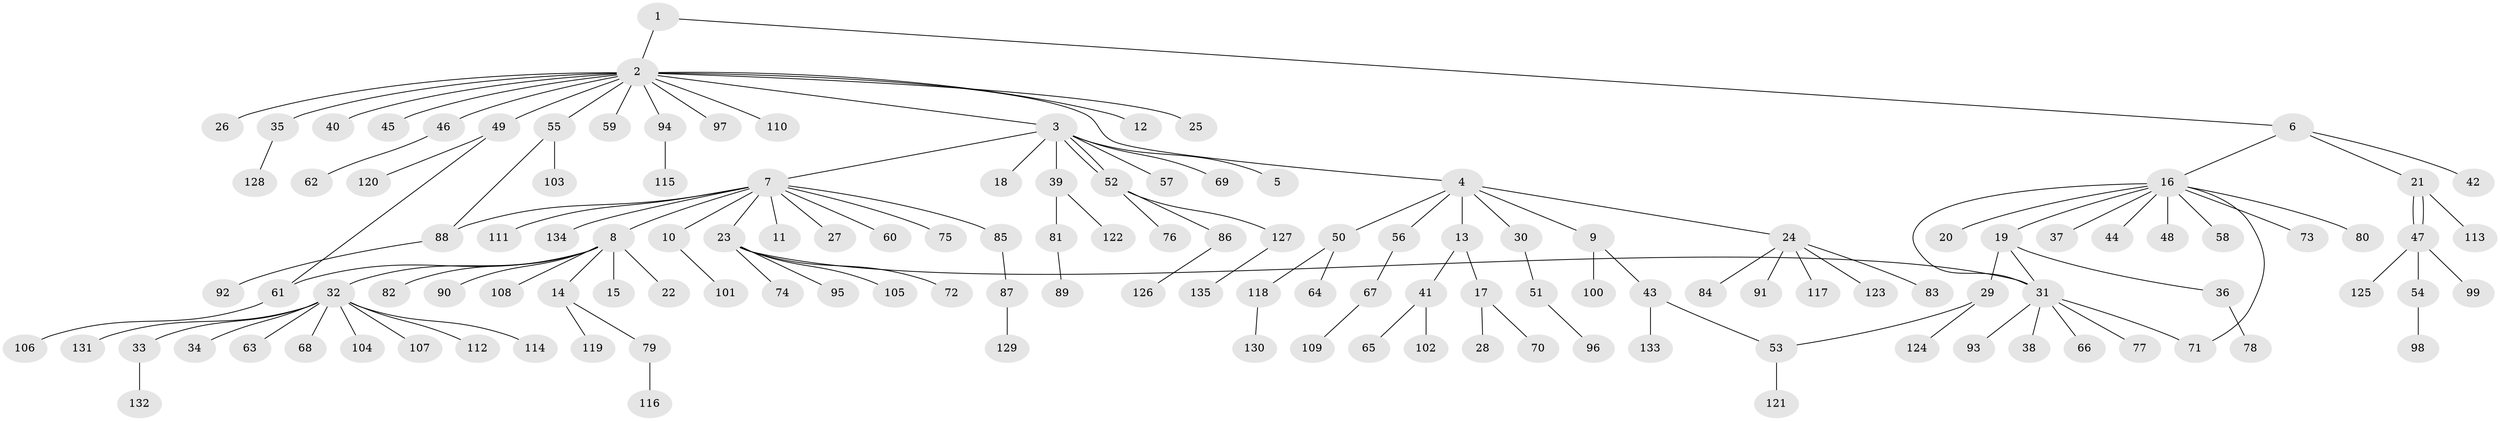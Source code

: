 // Generated by graph-tools (version 1.1) at 2025/11/02/27/25 16:11:11]
// undirected, 135 vertices, 142 edges
graph export_dot {
graph [start="1"]
  node [color=gray90,style=filled];
  1;
  2;
  3;
  4;
  5;
  6;
  7;
  8;
  9;
  10;
  11;
  12;
  13;
  14;
  15;
  16;
  17;
  18;
  19;
  20;
  21;
  22;
  23;
  24;
  25;
  26;
  27;
  28;
  29;
  30;
  31;
  32;
  33;
  34;
  35;
  36;
  37;
  38;
  39;
  40;
  41;
  42;
  43;
  44;
  45;
  46;
  47;
  48;
  49;
  50;
  51;
  52;
  53;
  54;
  55;
  56;
  57;
  58;
  59;
  60;
  61;
  62;
  63;
  64;
  65;
  66;
  67;
  68;
  69;
  70;
  71;
  72;
  73;
  74;
  75;
  76;
  77;
  78;
  79;
  80;
  81;
  82;
  83;
  84;
  85;
  86;
  87;
  88;
  89;
  90;
  91;
  92;
  93;
  94;
  95;
  96;
  97;
  98;
  99;
  100;
  101;
  102;
  103;
  104;
  105;
  106;
  107;
  108;
  109;
  110;
  111;
  112;
  113;
  114;
  115;
  116;
  117;
  118;
  119;
  120;
  121;
  122;
  123;
  124;
  125;
  126;
  127;
  128;
  129;
  130;
  131;
  132;
  133;
  134;
  135;
  1 -- 2;
  1 -- 6;
  2 -- 3;
  2 -- 4;
  2 -- 12;
  2 -- 25;
  2 -- 26;
  2 -- 35;
  2 -- 40;
  2 -- 45;
  2 -- 46;
  2 -- 49;
  2 -- 55;
  2 -- 59;
  2 -- 94;
  2 -- 97;
  2 -- 110;
  3 -- 5;
  3 -- 7;
  3 -- 18;
  3 -- 39;
  3 -- 52;
  3 -- 52;
  3 -- 57;
  3 -- 69;
  4 -- 9;
  4 -- 13;
  4 -- 24;
  4 -- 30;
  4 -- 50;
  4 -- 56;
  6 -- 16;
  6 -- 21;
  6 -- 42;
  7 -- 8;
  7 -- 10;
  7 -- 11;
  7 -- 23;
  7 -- 27;
  7 -- 60;
  7 -- 75;
  7 -- 85;
  7 -- 88;
  7 -- 111;
  7 -- 134;
  8 -- 14;
  8 -- 15;
  8 -- 22;
  8 -- 32;
  8 -- 61;
  8 -- 82;
  8 -- 90;
  8 -- 108;
  9 -- 43;
  9 -- 100;
  10 -- 101;
  13 -- 17;
  13 -- 41;
  14 -- 79;
  14 -- 119;
  16 -- 19;
  16 -- 20;
  16 -- 31;
  16 -- 37;
  16 -- 44;
  16 -- 48;
  16 -- 58;
  16 -- 71;
  16 -- 73;
  16 -- 80;
  17 -- 28;
  17 -- 70;
  19 -- 29;
  19 -- 31;
  19 -- 36;
  21 -- 47;
  21 -- 47;
  21 -- 113;
  23 -- 31;
  23 -- 72;
  23 -- 74;
  23 -- 95;
  23 -- 105;
  24 -- 83;
  24 -- 84;
  24 -- 91;
  24 -- 117;
  24 -- 123;
  29 -- 53;
  29 -- 124;
  30 -- 51;
  31 -- 38;
  31 -- 66;
  31 -- 71;
  31 -- 77;
  31 -- 93;
  32 -- 33;
  32 -- 34;
  32 -- 63;
  32 -- 68;
  32 -- 104;
  32 -- 107;
  32 -- 112;
  32 -- 114;
  32 -- 131;
  33 -- 132;
  35 -- 128;
  36 -- 78;
  39 -- 81;
  39 -- 122;
  41 -- 65;
  41 -- 102;
  43 -- 53;
  43 -- 133;
  46 -- 62;
  47 -- 54;
  47 -- 99;
  47 -- 125;
  49 -- 61;
  49 -- 120;
  50 -- 64;
  50 -- 118;
  51 -- 96;
  52 -- 76;
  52 -- 86;
  52 -- 127;
  53 -- 121;
  54 -- 98;
  55 -- 88;
  55 -- 103;
  56 -- 67;
  61 -- 106;
  67 -- 109;
  79 -- 116;
  81 -- 89;
  85 -- 87;
  86 -- 126;
  87 -- 129;
  88 -- 92;
  94 -- 115;
  118 -- 130;
  127 -- 135;
}
